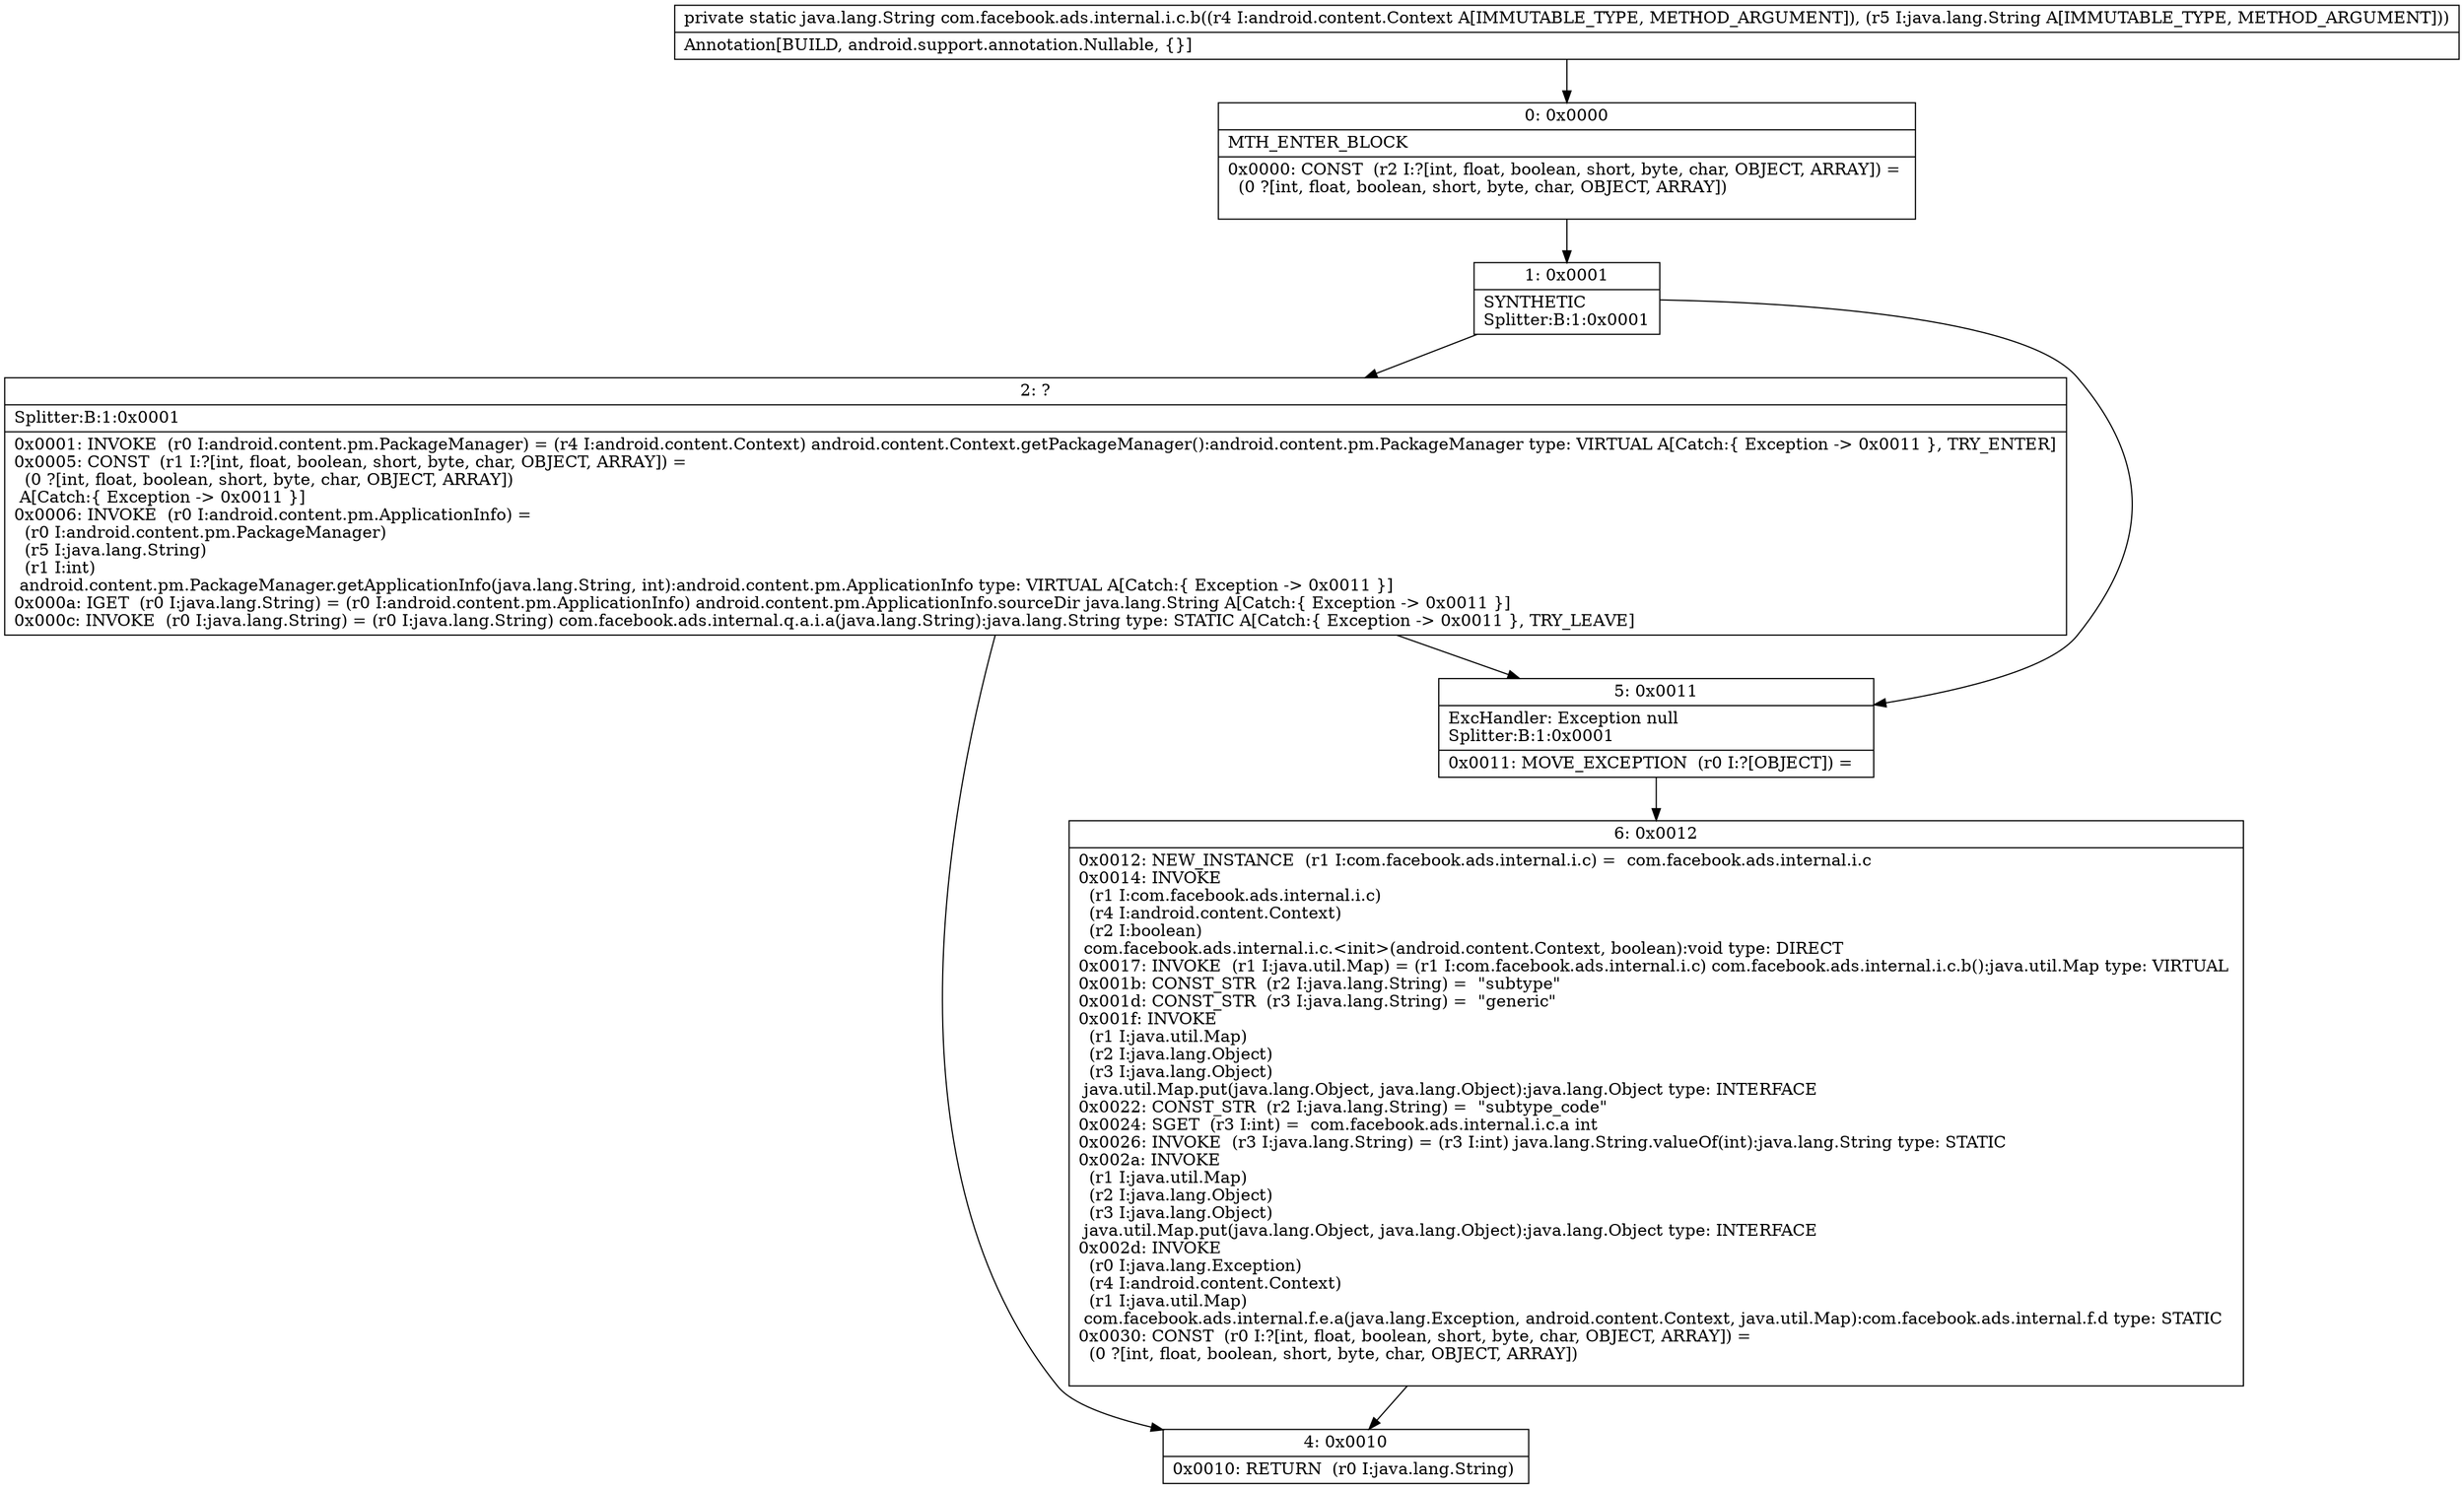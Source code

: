 digraph "CFG forcom.facebook.ads.internal.i.c.b(Landroid\/content\/Context;Ljava\/lang\/String;)Ljava\/lang\/String;" {
Node_0 [shape=record,label="{0\:\ 0x0000|MTH_ENTER_BLOCK\l|0x0000: CONST  (r2 I:?[int, float, boolean, short, byte, char, OBJECT, ARRAY]) = \l  (0 ?[int, float, boolean, short, byte, char, OBJECT, ARRAY])\l \l}"];
Node_1 [shape=record,label="{1\:\ 0x0001|SYNTHETIC\lSplitter:B:1:0x0001\l}"];
Node_2 [shape=record,label="{2\:\ ?|Splitter:B:1:0x0001\l|0x0001: INVOKE  (r0 I:android.content.pm.PackageManager) = (r4 I:android.content.Context) android.content.Context.getPackageManager():android.content.pm.PackageManager type: VIRTUAL A[Catch:\{ Exception \-\> 0x0011 \}, TRY_ENTER]\l0x0005: CONST  (r1 I:?[int, float, boolean, short, byte, char, OBJECT, ARRAY]) = \l  (0 ?[int, float, boolean, short, byte, char, OBJECT, ARRAY])\l A[Catch:\{ Exception \-\> 0x0011 \}]\l0x0006: INVOKE  (r0 I:android.content.pm.ApplicationInfo) = \l  (r0 I:android.content.pm.PackageManager)\l  (r5 I:java.lang.String)\l  (r1 I:int)\l android.content.pm.PackageManager.getApplicationInfo(java.lang.String, int):android.content.pm.ApplicationInfo type: VIRTUAL A[Catch:\{ Exception \-\> 0x0011 \}]\l0x000a: IGET  (r0 I:java.lang.String) = (r0 I:android.content.pm.ApplicationInfo) android.content.pm.ApplicationInfo.sourceDir java.lang.String A[Catch:\{ Exception \-\> 0x0011 \}]\l0x000c: INVOKE  (r0 I:java.lang.String) = (r0 I:java.lang.String) com.facebook.ads.internal.q.a.i.a(java.lang.String):java.lang.String type: STATIC A[Catch:\{ Exception \-\> 0x0011 \}, TRY_LEAVE]\l}"];
Node_4 [shape=record,label="{4\:\ 0x0010|0x0010: RETURN  (r0 I:java.lang.String) \l}"];
Node_5 [shape=record,label="{5\:\ 0x0011|ExcHandler: Exception null\lSplitter:B:1:0x0001\l|0x0011: MOVE_EXCEPTION  (r0 I:?[OBJECT]) =  \l}"];
Node_6 [shape=record,label="{6\:\ 0x0012|0x0012: NEW_INSTANCE  (r1 I:com.facebook.ads.internal.i.c) =  com.facebook.ads.internal.i.c \l0x0014: INVOKE  \l  (r1 I:com.facebook.ads.internal.i.c)\l  (r4 I:android.content.Context)\l  (r2 I:boolean)\l com.facebook.ads.internal.i.c.\<init\>(android.content.Context, boolean):void type: DIRECT \l0x0017: INVOKE  (r1 I:java.util.Map) = (r1 I:com.facebook.ads.internal.i.c) com.facebook.ads.internal.i.c.b():java.util.Map type: VIRTUAL \l0x001b: CONST_STR  (r2 I:java.lang.String) =  \"subtype\" \l0x001d: CONST_STR  (r3 I:java.lang.String) =  \"generic\" \l0x001f: INVOKE  \l  (r1 I:java.util.Map)\l  (r2 I:java.lang.Object)\l  (r3 I:java.lang.Object)\l java.util.Map.put(java.lang.Object, java.lang.Object):java.lang.Object type: INTERFACE \l0x0022: CONST_STR  (r2 I:java.lang.String) =  \"subtype_code\" \l0x0024: SGET  (r3 I:int) =  com.facebook.ads.internal.i.c.a int \l0x0026: INVOKE  (r3 I:java.lang.String) = (r3 I:int) java.lang.String.valueOf(int):java.lang.String type: STATIC \l0x002a: INVOKE  \l  (r1 I:java.util.Map)\l  (r2 I:java.lang.Object)\l  (r3 I:java.lang.Object)\l java.util.Map.put(java.lang.Object, java.lang.Object):java.lang.Object type: INTERFACE \l0x002d: INVOKE  \l  (r0 I:java.lang.Exception)\l  (r4 I:android.content.Context)\l  (r1 I:java.util.Map)\l com.facebook.ads.internal.f.e.a(java.lang.Exception, android.content.Context, java.util.Map):com.facebook.ads.internal.f.d type: STATIC \l0x0030: CONST  (r0 I:?[int, float, boolean, short, byte, char, OBJECT, ARRAY]) = \l  (0 ?[int, float, boolean, short, byte, char, OBJECT, ARRAY])\l \l}"];
MethodNode[shape=record,label="{private static java.lang.String com.facebook.ads.internal.i.c.b((r4 I:android.content.Context A[IMMUTABLE_TYPE, METHOD_ARGUMENT]), (r5 I:java.lang.String A[IMMUTABLE_TYPE, METHOD_ARGUMENT]))  | Annotation[BUILD, android.support.annotation.Nullable, \{\}]\l}"];
MethodNode -> Node_0;
Node_0 -> Node_1;
Node_1 -> Node_2;
Node_1 -> Node_5;
Node_2 -> Node_5;
Node_2 -> Node_4;
Node_5 -> Node_6;
Node_6 -> Node_4;
}

